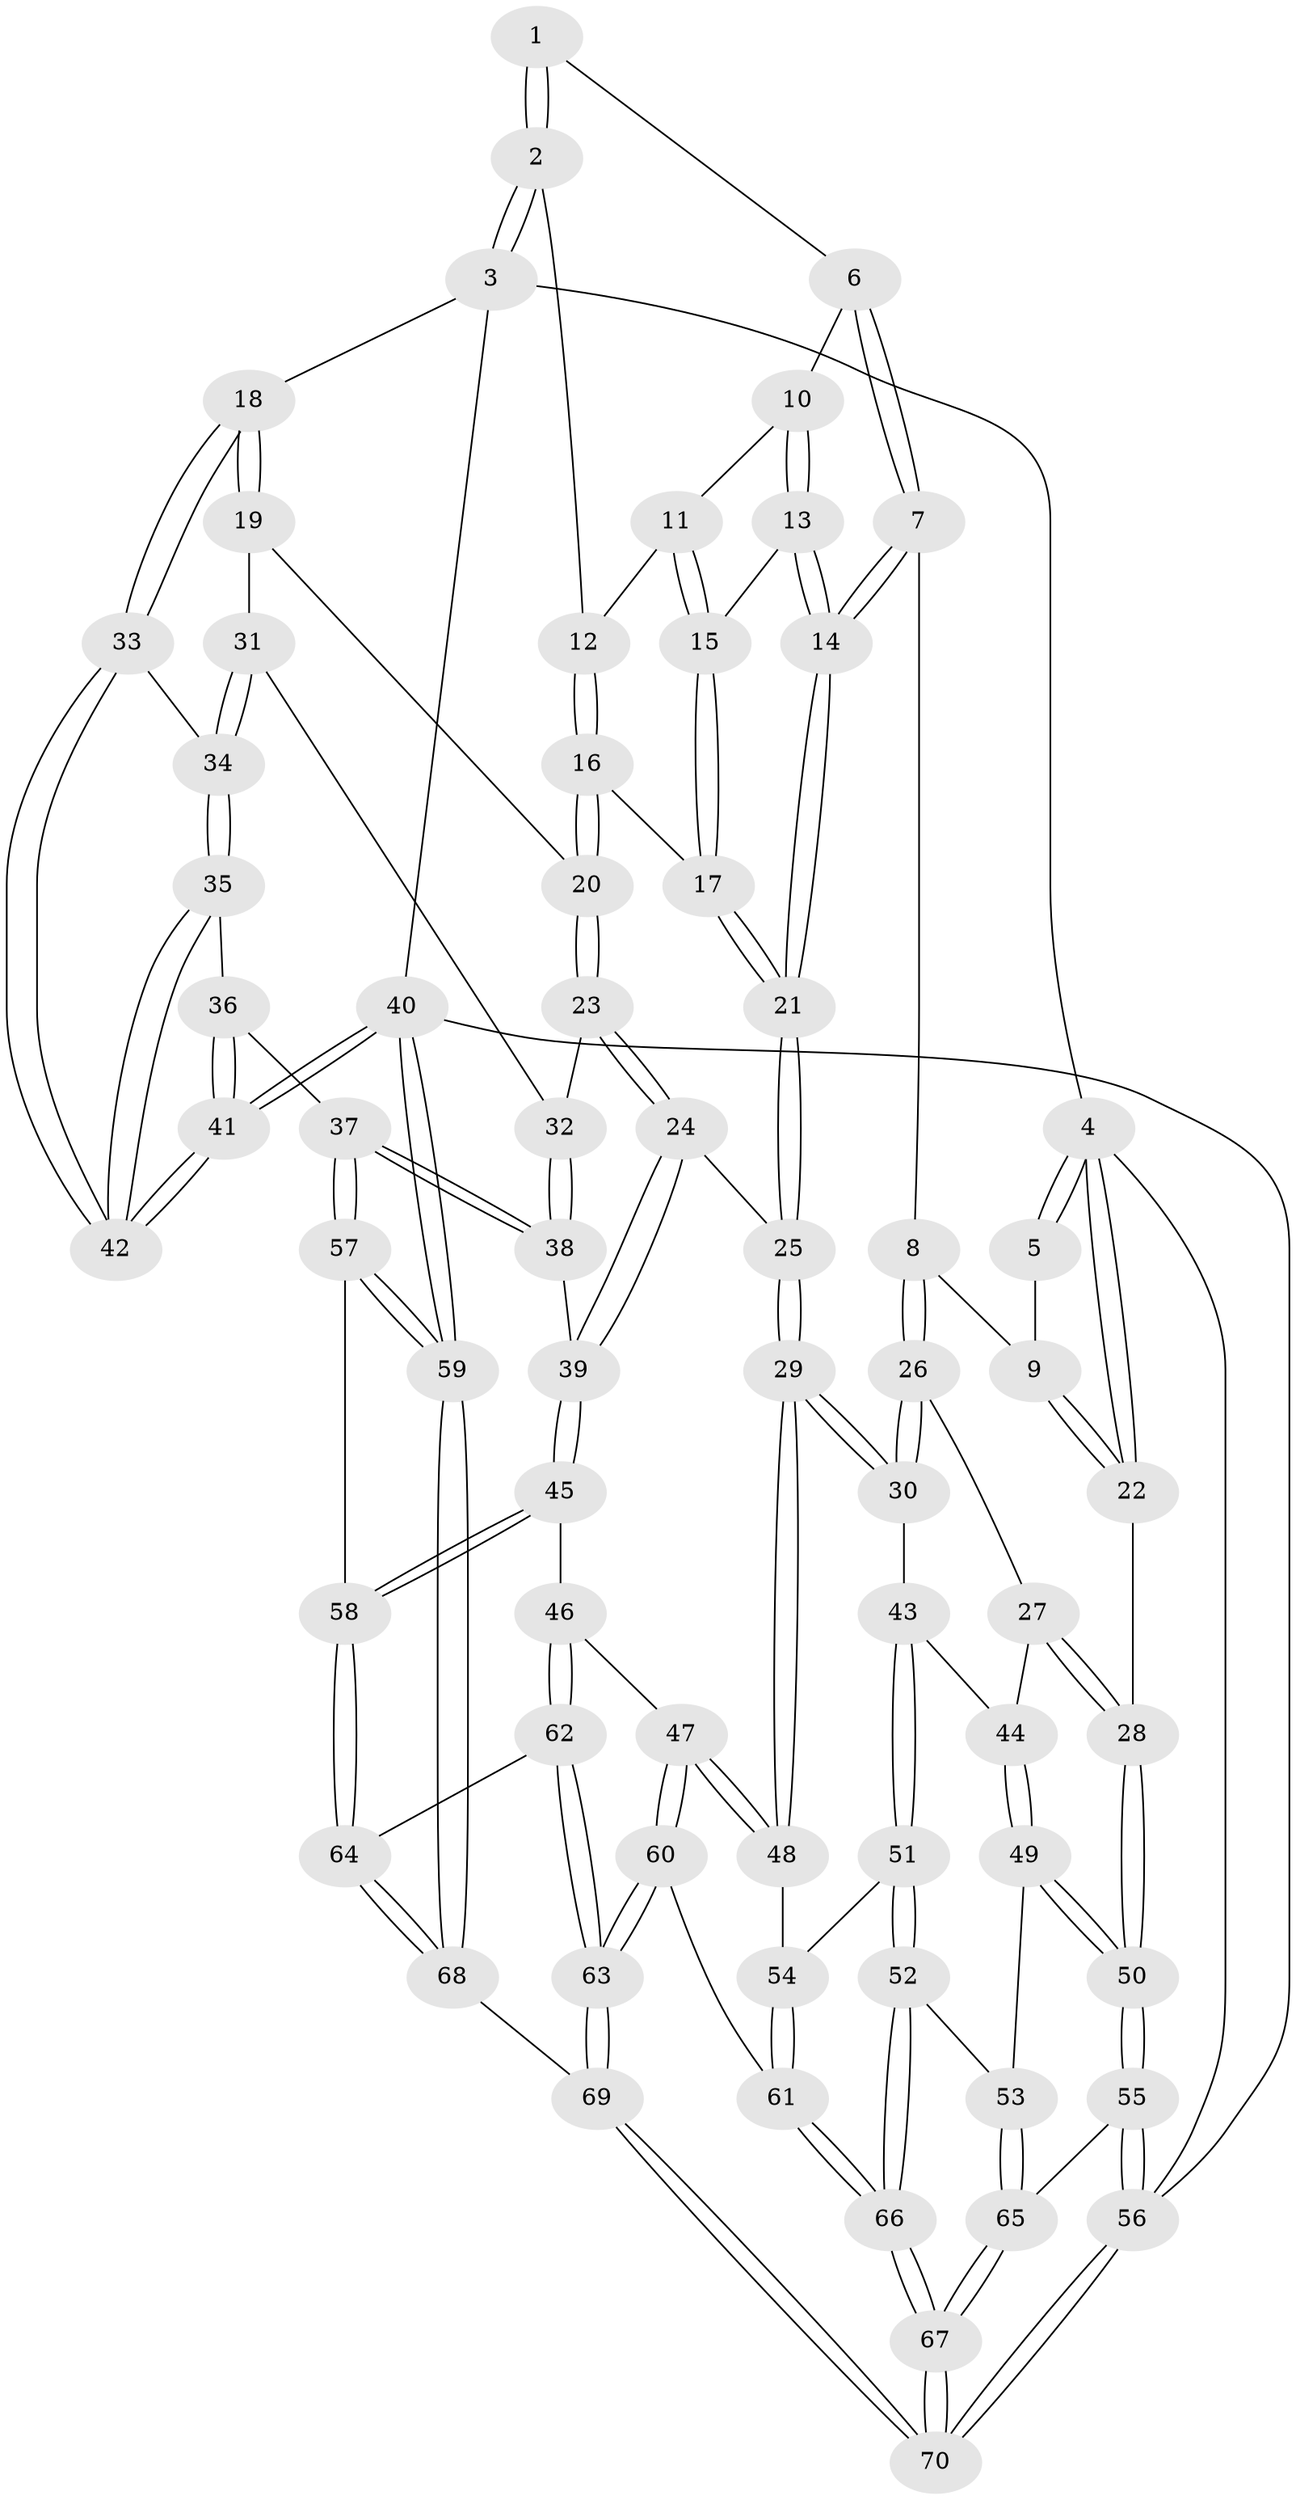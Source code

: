 // Generated by graph-tools (version 1.1) at 2025/03/03/09/25 03:03:25]
// undirected, 70 vertices, 172 edges
graph export_dot {
graph [start="1"]
  node [color=gray90,style=filled];
  1 [pos="+0.41025667098953766+0"];
  2 [pos="+1+0"];
  3 [pos="+1+0"];
  4 [pos="+0+0"];
  5 [pos="+0.12870073729531872+0"];
  6 [pos="+0.447065067807368+0.07759067582625287"];
  7 [pos="+0.29009060230162503+0.2230801982274367"];
  8 [pos="+0.24754217901353134+0.21610935874705367"];
  9 [pos="+0.19785108295936613+0.15258906688675306"];
  10 [pos="+0.5014502188036215+0.10790634851592239"];
  11 [pos="+0.600592469622045+0.13279517256464937"];
  12 [pos="+0.7940603503555455+0"];
  13 [pos="+0.46438648853351616+0.24876786166472437"];
  14 [pos="+0.4029604762004054+0.31735699029341613"];
  15 [pos="+0.5979421465047359+0.18406420632117407"];
  16 [pos="+0.7079585296103177+0.2841177346764947"];
  17 [pos="+0.614264689369338+0.24938042765030421"];
  18 [pos="+1+0.04126335765061244"];
  19 [pos="+0.8781580351212096+0.28721541610695495"];
  20 [pos="+0.7448152063085202+0.32503088880071535"];
  21 [pos="+0.4803590558098554+0.44880111815726387"];
  22 [pos="+0+0.2755617419164934"];
  23 [pos="+0.7041333336468373+0.42153103629317096"];
  24 [pos="+0.578616031750031+0.500238867037859"];
  25 [pos="+0.48291105417766367+0.4636715104036411"];
  26 [pos="+0.21772798912472788+0.26580281583704174"];
  27 [pos="+0+0.4450445355961929"];
  28 [pos="+0+0.4253263830240513"];
  29 [pos="+0.35201166271292744+0.5725899029538664"];
  30 [pos="+0.24869769254363244+0.556571228769666"];
  31 [pos="+0.8370600584429043+0.44920438604434687"];
  32 [pos="+0.7897568949772064+0.45800988339247983"];
  33 [pos="+1+0.2599444645745898"];
  34 [pos="+0.8756973583426314+0.47411017614903533"];
  35 [pos="+0.8999228364380503+0.6102155831115078"];
  36 [pos="+0.8417814319260145+0.6466650537825324"];
  37 [pos="+0.8379108208693324+0.6476394452860312"];
  38 [pos="+0.8075843967026112+0.6333908440337463"];
  39 [pos="+0.6472792040506038+0.6057067875747373"];
  40 [pos="+1+1"];
  41 [pos="+1+1"];
  42 [pos="+1+0.5719424975693753"];
  43 [pos="+0.20318866518964607+0.5641815814992994"];
  44 [pos="+0.1720896087513905+0.5618563152968644"];
  45 [pos="+0.6292507879841562+0.6684835712684509"];
  46 [pos="+0.44549314800376+0.7296761116011381"];
  47 [pos="+0.37045807466217673+0.6590167269753988"];
  48 [pos="+0.3661469953484304+0.6507039321943053"];
  49 [pos="+0.0914249943586608+0.6839182038455732"];
  50 [pos="+0+0.6737640275004093"];
  51 [pos="+0.1907240211624766+0.7889068633809875"];
  52 [pos="+0.18189785651919516+0.8103753701645728"];
  53 [pos="+0.09673629959367645+0.7781480518737464"];
  54 [pos="+0.3631052931109016+0.6538240273249294"];
  55 [pos="+0+0.8005080926077278"];
  56 [pos="+0+1"];
  57 [pos="+0.791591286266858+0.8254487277248749"];
  58 [pos="+0.6308070030554713+0.8109406716950012"];
  59 [pos="+1+1"];
  60 [pos="+0.33365306149056967+0.8520828197538474"];
  61 [pos="+0.22757485934863594+0.8527794254494513"];
  62 [pos="+0.49730163707508107+0.8360379067127333"];
  63 [pos="+0.4100382241603509+0.9146438922768934"];
  64 [pos="+0.5966716459176302+0.844725176006816"];
  65 [pos="+0+0.8327960685381947"];
  66 [pos="+0.2097960676998275+0.8565930522683056"];
  67 [pos="+0.16044225205509913+1"];
  68 [pos="+0.672197991476622+1"];
  69 [pos="+0.37877876164770635+1"];
  70 [pos="+0.18120879953851352+1"];
  1 -- 2;
  1 -- 2;
  1 -- 6;
  2 -- 3;
  2 -- 3;
  2 -- 12;
  3 -- 4;
  3 -- 18;
  3 -- 40;
  4 -- 5;
  4 -- 5;
  4 -- 22;
  4 -- 22;
  4 -- 56;
  5 -- 9;
  6 -- 7;
  6 -- 7;
  6 -- 10;
  7 -- 8;
  7 -- 14;
  7 -- 14;
  8 -- 9;
  8 -- 26;
  8 -- 26;
  9 -- 22;
  9 -- 22;
  10 -- 11;
  10 -- 13;
  10 -- 13;
  11 -- 12;
  11 -- 15;
  11 -- 15;
  12 -- 16;
  12 -- 16;
  13 -- 14;
  13 -- 14;
  13 -- 15;
  14 -- 21;
  14 -- 21;
  15 -- 17;
  15 -- 17;
  16 -- 17;
  16 -- 20;
  16 -- 20;
  17 -- 21;
  17 -- 21;
  18 -- 19;
  18 -- 19;
  18 -- 33;
  18 -- 33;
  19 -- 20;
  19 -- 31;
  20 -- 23;
  20 -- 23;
  21 -- 25;
  21 -- 25;
  22 -- 28;
  23 -- 24;
  23 -- 24;
  23 -- 32;
  24 -- 25;
  24 -- 39;
  24 -- 39;
  25 -- 29;
  25 -- 29;
  26 -- 27;
  26 -- 30;
  26 -- 30;
  27 -- 28;
  27 -- 28;
  27 -- 44;
  28 -- 50;
  28 -- 50;
  29 -- 30;
  29 -- 30;
  29 -- 48;
  29 -- 48;
  30 -- 43;
  31 -- 32;
  31 -- 34;
  31 -- 34;
  32 -- 38;
  32 -- 38;
  33 -- 34;
  33 -- 42;
  33 -- 42;
  34 -- 35;
  34 -- 35;
  35 -- 36;
  35 -- 42;
  35 -- 42;
  36 -- 37;
  36 -- 41;
  36 -- 41;
  37 -- 38;
  37 -- 38;
  37 -- 57;
  37 -- 57;
  38 -- 39;
  39 -- 45;
  39 -- 45;
  40 -- 41;
  40 -- 41;
  40 -- 59;
  40 -- 59;
  40 -- 56;
  41 -- 42;
  41 -- 42;
  43 -- 44;
  43 -- 51;
  43 -- 51;
  44 -- 49;
  44 -- 49;
  45 -- 46;
  45 -- 58;
  45 -- 58;
  46 -- 47;
  46 -- 62;
  46 -- 62;
  47 -- 48;
  47 -- 48;
  47 -- 60;
  47 -- 60;
  48 -- 54;
  49 -- 50;
  49 -- 50;
  49 -- 53;
  50 -- 55;
  50 -- 55;
  51 -- 52;
  51 -- 52;
  51 -- 54;
  52 -- 53;
  52 -- 66;
  52 -- 66;
  53 -- 65;
  53 -- 65;
  54 -- 61;
  54 -- 61;
  55 -- 56;
  55 -- 56;
  55 -- 65;
  56 -- 70;
  56 -- 70;
  57 -- 58;
  57 -- 59;
  57 -- 59;
  58 -- 64;
  58 -- 64;
  59 -- 68;
  59 -- 68;
  60 -- 61;
  60 -- 63;
  60 -- 63;
  61 -- 66;
  61 -- 66;
  62 -- 63;
  62 -- 63;
  62 -- 64;
  63 -- 69;
  63 -- 69;
  64 -- 68;
  64 -- 68;
  65 -- 67;
  65 -- 67;
  66 -- 67;
  66 -- 67;
  67 -- 70;
  67 -- 70;
  68 -- 69;
  69 -- 70;
  69 -- 70;
}

